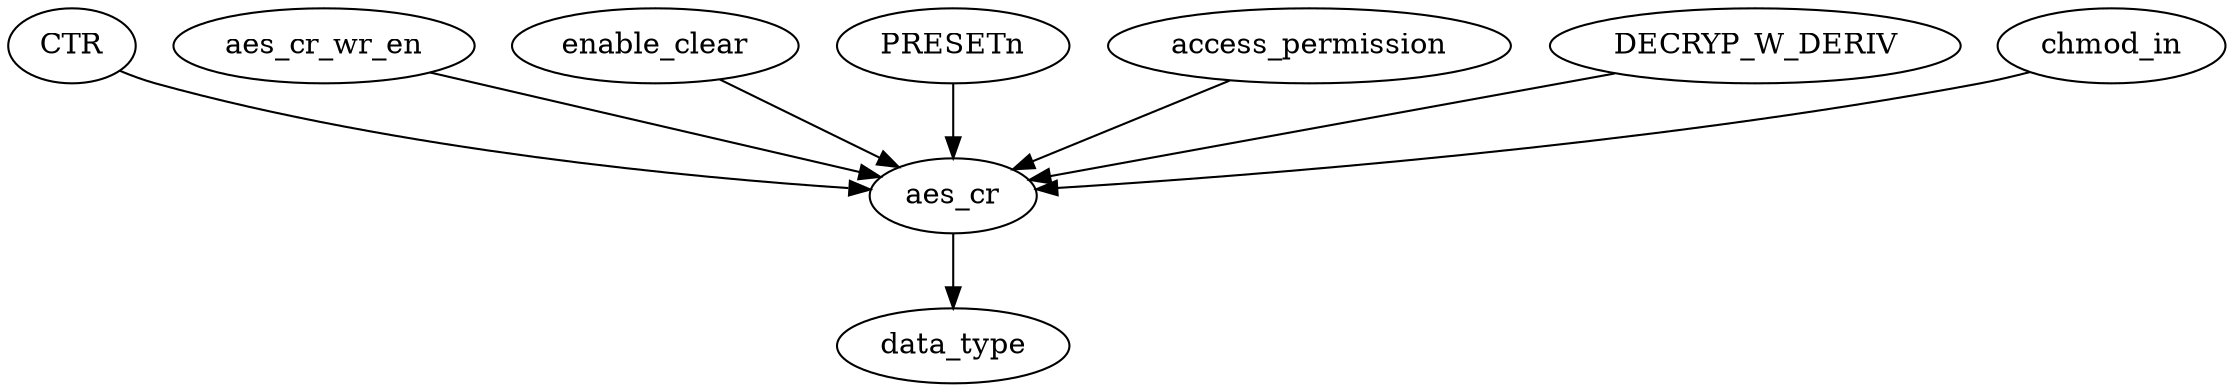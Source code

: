 strict digraph "" {
	data_type	 [complexity=0,
		importance=0.0108354337218,
		rank=0.0];
	CTR	 [complexity=6,
		importance=0.1305421733,
		rank=0.0217570288833];
	aes_cr	 [complexity=2,
		importance=0.0612537996717,
		rank=0.0306268998358];
	CTR -> aes_cr;
	aes_cr_wr_en	 [complexity=5,
		importance=0.564647166108,
		rank=0.112929433222];
	aes_cr_wr_en -> aes_cr;
	aes_cr -> data_type;
	enable_clear	 [complexity=3,
		importance=0.13506862698,
		rank=0.04502287566];
	enable_clear -> aes_cr;
	PRESETn	 [complexity=3,
		importance=0.681826370345,
		rank=0.227275456782];
	PRESETn -> aes_cr;
	access_permission	 [complexity=4,
		importance=0.49990557462,
		rank=0.124976393655];
	access_permission -> aes_cr;
	DECRYP_W_DERIV	 [complexity=6,
		importance=0.1305421733,
		rank=0.0217570288833];
	DECRYP_W_DERIV -> aes_cr;
	chmod_in	 [complexity=6,
		importance=0.130943897612,
		rank=0.0218239829354];
	chmod_in -> aes_cr;
}
